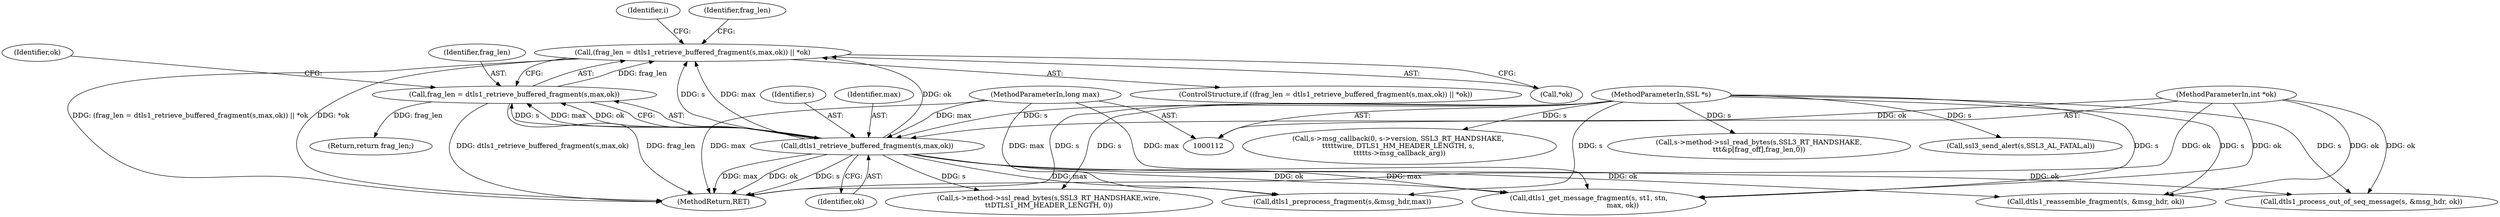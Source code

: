 digraph "0_openssl_d3152655d5319ce883c8e3ac4b99f8de4c59d846@pointer" {
"1000127" [label="(Call,(frag_len = dtls1_retrieve_buffered_fragment(s,max,ok)) || *ok)"];
"1000128" [label="(Call,frag_len = dtls1_retrieve_buffered_fragment(s,max,ok))"];
"1000130" [label="(Call,dtls1_retrieve_buffered_fragment(s,max,ok))"];
"1000113" [label="(MethodParameterIn,SSL *s)"];
"1000116" [label="(MethodParameterIn,long max)"];
"1000117" [label="(MethodParameterIn,int *ok)"];
"1000140" [label="(Identifier,i)"];
"1000346" [label="(Call,s->method->ssl_read_bytes(s,SSL3_RT_HANDSHAKE,\n\t\t\t&p[frag_off],frag_len,0))"];
"1000316" [label="(Call,dtls1_preprocess_fragment(s,&msg_hdr,max))"];
"1000401" [label="(Call,ssl3_send_alert(s,SSL3_AL_FATAL,al))"];
"1000230" [label="(Call,dtls1_reassemble_fragment(s, &msg_hdr, ok))"];
"1000280" [label="(Call,s->msg_callback(0, s->version, SSL3_RT_HANDSHAKE, \n\t\t\t\t\twire, DTLS1_HM_HEADER_LENGTH, s, \n\t\t\t\t\ts->msg_callback_arg))"];
"1000113" [label="(MethodParameterIn,SSL *s)"];
"1000116" [label="(MethodParameterIn,long max)"];
"1000126" [label="(ControlStructure,if ((frag_len = dtls1_retrieve_buffered_fragment(s,max,ok)) || *ok))"];
"1000128" [label="(Call,frag_len = dtls1_retrieve_buffered_fragment(s,max,ok))"];
"1000133" [label="(Identifier,ok)"];
"1000203" [label="(Call,dtls1_process_out_of_seq_message(s, &msg_hdr, ok))"];
"1000131" [label="(Identifier,s)"];
"1000138" [label="(Identifier,frag_len)"];
"1000129" [label="(Identifier,frag_len)"];
"1000137" [label="(Return,return frag_len;)"];
"1000417" [label="(MethodReturn,RET)"];
"1000130" [label="(Call,dtls1_retrieve_buffered_fragment(s,max,ok))"];
"1000135" [label="(Identifier,ok)"];
"1000134" [label="(Call,*ok)"];
"1000132" [label="(Identifier,max)"];
"1000127" [label="(Call,(frag_len = dtls1_retrieve_buffered_fragment(s,max,ok)) || *ok)"];
"1000141" [label="(Call,s->method->ssl_read_bytes(s,SSL3_RT_HANDSHAKE,wire,\n\t\tDTLS1_HM_HEADER_LENGTH, 0))"];
"1000117" [label="(MethodParameterIn,int *ok)"];
"1000298" [label="(Call,dtls1_get_message_fragment(s, st1, stn,\n                               max, ok))"];
"1000127" -> "1000126"  [label="AST: "];
"1000127" -> "1000128"  [label="CFG: "];
"1000127" -> "1000134"  [label="CFG: "];
"1000128" -> "1000127"  [label="AST: "];
"1000134" -> "1000127"  [label="AST: "];
"1000138" -> "1000127"  [label="CFG: "];
"1000140" -> "1000127"  [label="CFG: "];
"1000127" -> "1000417"  [label="DDG: *ok"];
"1000127" -> "1000417"  [label="DDG: (frag_len = dtls1_retrieve_buffered_fragment(s,max,ok)) || *ok"];
"1000128" -> "1000127"  [label="DDG: frag_len"];
"1000130" -> "1000127"  [label="DDG: s"];
"1000130" -> "1000127"  [label="DDG: max"];
"1000130" -> "1000127"  [label="DDG: ok"];
"1000128" -> "1000130"  [label="CFG: "];
"1000129" -> "1000128"  [label="AST: "];
"1000130" -> "1000128"  [label="AST: "];
"1000135" -> "1000128"  [label="CFG: "];
"1000128" -> "1000417"  [label="DDG: dtls1_retrieve_buffered_fragment(s,max,ok)"];
"1000128" -> "1000417"  [label="DDG: frag_len"];
"1000130" -> "1000128"  [label="DDG: s"];
"1000130" -> "1000128"  [label="DDG: max"];
"1000130" -> "1000128"  [label="DDG: ok"];
"1000128" -> "1000137"  [label="DDG: frag_len"];
"1000130" -> "1000133"  [label="CFG: "];
"1000131" -> "1000130"  [label="AST: "];
"1000132" -> "1000130"  [label="AST: "];
"1000133" -> "1000130"  [label="AST: "];
"1000130" -> "1000417"  [label="DDG: max"];
"1000130" -> "1000417"  [label="DDG: ok"];
"1000130" -> "1000417"  [label="DDG: s"];
"1000113" -> "1000130"  [label="DDG: s"];
"1000116" -> "1000130"  [label="DDG: max"];
"1000117" -> "1000130"  [label="DDG: ok"];
"1000130" -> "1000141"  [label="DDG: s"];
"1000130" -> "1000203"  [label="DDG: ok"];
"1000130" -> "1000230"  [label="DDG: ok"];
"1000130" -> "1000298"  [label="DDG: max"];
"1000130" -> "1000298"  [label="DDG: ok"];
"1000130" -> "1000316"  [label="DDG: max"];
"1000113" -> "1000112"  [label="AST: "];
"1000113" -> "1000417"  [label="DDG: s"];
"1000113" -> "1000141"  [label="DDG: s"];
"1000113" -> "1000203"  [label="DDG: s"];
"1000113" -> "1000230"  [label="DDG: s"];
"1000113" -> "1000280"  [label="DDG: s"];
"1000113" -> "1000298"  [label="DDG: s"];
"1000113" -> "1000316"  [label="DDG: s"];
"1000113" -> "1000346"  [label="DDG: s"];
"1000113" -> "1000401"  [label="DDG: s"];
"1000116" -> "1000112"  [label="AST: "];
"1000116" -> "1000417"  [label="DDG: max"];
"1000116" -> "1000298"  [label="DDG: max"];
"1000116" -> "1000316"  [label="DDG: max"];
"1000117" -> "1000112"  [label="AST: "];
"1000117" -> "1000417"  [label="DDG: ok"];
"1000117" -> "1000203"  [label="DDG: ok"];
"1000117" -> "1000230"  [label="DDG: ok"];
"1000117" -> "1000298"  [label="DDG: ok"];
}
